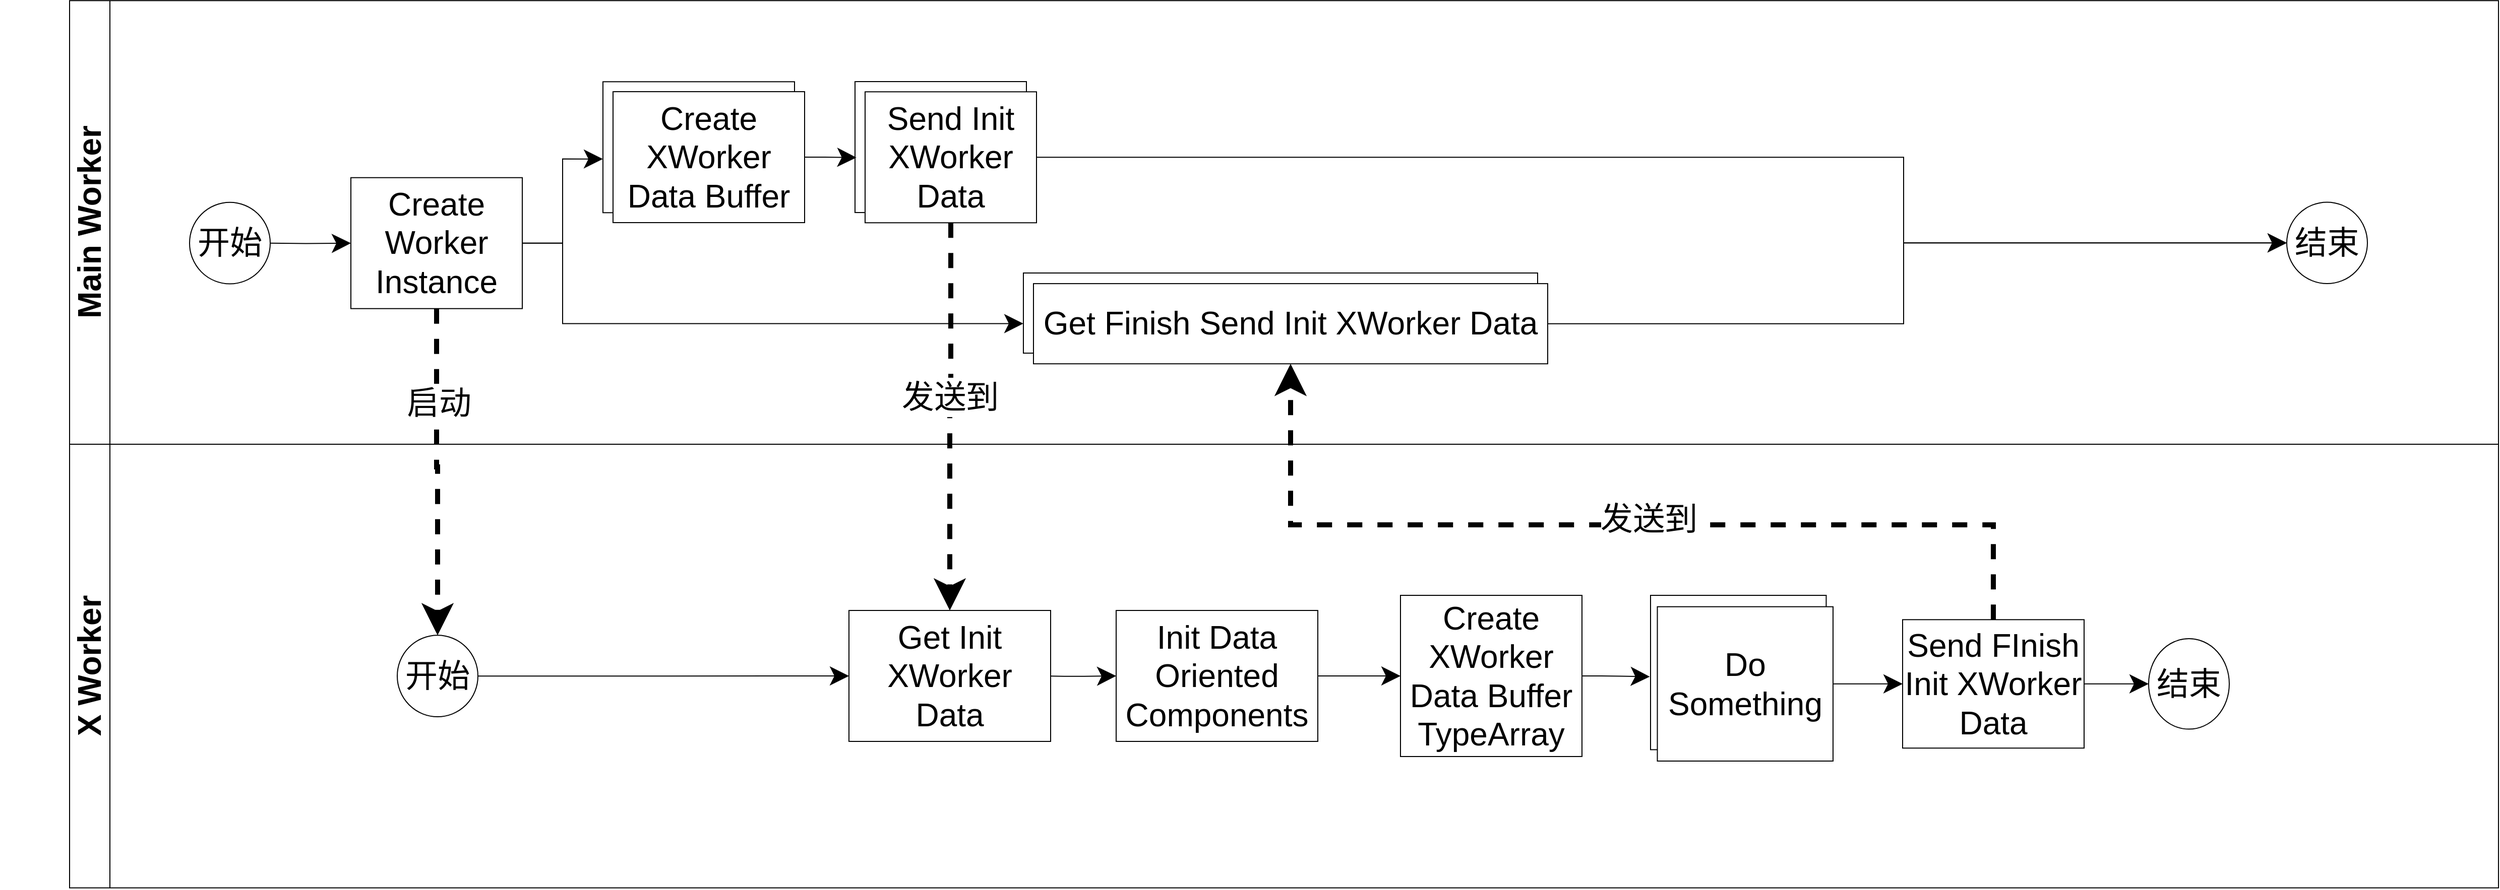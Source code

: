 <mxfile version="14.6.13" type="device"><diagram id="4Sv4jjZ285mxzDoWHh3E" name="第 1 页"><mxGraphModel dx="2719" dy="2513" grid="1" gridSize="10" guides="1" tooltips="1" connect="1" arrows="1" fold="1" page="1" pageScale="1" pageWidth="827" pageHeight="1169" math="0" shadow="0"><root><mxCell id="0"/><mxCell id="1" parent="0"/><mxCell id="YmG36-fwCjceVC0p993v-2" value="&lt;font style=&quot;font-size: 32px&quot;&gt;Main Worker&lt;/font&gt;" style="swimlane;html=1;childLayout=stackLayout;resizeParent=1;resizeParentMax=0;horizontal=0;startSize=40;horizontalStack=0;fontSize=22;" parent="1" vertex="1"><mxGeometry x="-639" y="-590.42" width="2409" height="440.42" as="geometry"><mxRectangle x="120" y="120" width="30" height="50" as="alternateBounds"/></mxGeometry></mxCell><mxCell id="YmG36-fwCjceVC0p993v-3" style="edgeStyle=orthogonalEdgeStyle;rounded=0;orthogonalLoop=1;jettySize=auto;html=1;endArrow=classic;endFill=1;fontSize=22;" parent="1" edge="1"><mxGeometry relative="1" as="geometry"><mxPoint x="-700.0" y="-400.63" as="sourcePoint"/><mxPoint x="-699.966" y="-400.63" as="targetPoint"/></mxGeometry></mxCell><mxCell id="YmG36-fwCjceVC0p993v-4" value="开始" style="ellipse;whiteSpace=wrap;html=1;fontSize=32;" parent="1" vertex="1"><mxGeometry x="-520" y="-390.07" width="80" height="80.83" as="geometry"/></mxCell><mxCell id="YmG36-fwCjceVC0p993v-5" value="" style="edgeStyle=orthogonalEdgeStyle;rounded=0;orthogonalLoop=1;jettySize=auto;html=1;fontSize=32;endSize=16;startSize=16;" parent="1" target="YmG36-fwCjceVC0p993v-11" edge="1"><mxGeometry relative="1" as="geometry"><mxPoint x="-440.0" y="-349.66" as="sourcePoint"/></mxGeometry></mxCell><mxCell id="YmG36-fwCjceVC0p993v-6" value="" style="edgeStyle=orthogonalEdgeStyle;rounded=0;orthogonalLoop=1;jettySize=auto;html=1;fontSize=32;endSize=16;startSize=16;entryX=0;entryY=0.59;entryDx=0;entryDy=0;entryPerimeter=0;" parent="1" source="YmG36-fwCjceVC0p993v-11" target="YmG36-fwCjceVC0p993v-14" edge="1"><mxGeometry relative="1" as="geometry"><Array as="points"><mxPoint x="-150" y="-350"/><mxPoint x="-150" y="-433"/></Array></mxGeometry></mxCell><mxCell id="YmG36-fwCjceVC0p993v-7" style="edgeStyle=orthogonalEdgeStyle;rounded=0;orthogonalLoop=1;jettySize=auto;html=1;startSize=16;endSize=16;entryX=0;entryY=0.631;entryDx=0;entryDy=0;entryPerimeter=0;" parent="1" source="YmG36-fwCjceVC0p993v-11" target="YmG36-fwCjceVC0p993v-64" edge="1"><mxGeometry relative="1" as="geometry"><mxPoint x="300" y="-270" as="targetPoint"/><Array as="points"><mxPoint x="-150" y="-350"/><mxPoint x="-150" y="-270"/></Array></mxGeometry></mxCell><mxCell id="YmG36-fwCjceVC0p993v-70" style="edgeStyle=orthogonalEdgeStyle;rounded=0;orthogonalLoop=1;jettySize=auto;html=1;startSize=16;endSize=16;dashed=1;strokeWidth=5;" parent="1" source="YmG36-fwCjceVC0p993v-11" target="YmG36-fwCjceVC0p993v-56" edge="1"><mxGeometry relative="1" as="geometry"/></mxCell><mxCell id="rQ2SyjoLe0RyC_Cid3aP-1" value="&lt;font style=&quot;font-size: 32px&quot;&gt;启动&lt;/font&gt;" style="edgeLabel;html=1;align=center;verticalAlign=middle;resizable=0;points=[];" parent="YmG36-fwCjceVC0p993v-70" vertex="1" connectable="0"><mxGeometry x="-0.429" y="2" relative="1" as="geometry"><mxPoint as="offset"/></mxGeometry></mxCell><mxCell id="YmG36-fwCjceVC0p993v-11" value="Create Worker Instance" style="whiteSpace=wrap;html=1;fontSize=32;" parent="1" vertex="1"><mxGeometry x="-360" y="-414.65" width="170" height="130" as="geometry"/></mxCell><mxCell id="YmG36-fwCjceVC0p993v-15" value="&lt;font style=&quot;font-size: 32px&quot;&gt;X Worker&lt;/font&gt;" style="swimlane;html=1;childLayout=stackLayout;resizeParent=1;resizeParentMax=0;horizontal=0;startSize=40;horizontalStack=0;fontSize=22;" parent="1" vertex="1"><mxGeometry x="-639" y="-150" width="2409" height="440.42" as="geometry"><mxRectangle x="120" y="120" width="30" height="50" as="alternateBounds"/></mxGeometry></mxCell><mxCell id="YmG36-fwCjceVC0p993v-17" style="edgeStyle=orthogonalEdgeStyle;rounded=0;orthogonalLoop=1;jettySize=auto;html=1;entryX=0;entryY=0.5;entryDx=0;entryDy=0;startSize=16;endSize=16;exitX=1;exitY=0.5;exitDx=0;exitDy=0;" parent="1" source="YmG36-fwCjceVC0p993v-18" target="YmG36-fwCjceVC0p993v-31" edge="1"><mxGeometry relative="1" as="geometry"><Array as="points"><mxPoint x="1180" y="-270"/><mxPoint x="1180" y="-350"/></Array></mxGeometry></mxCell><mxCell id="YmG36-fwCjceVC0p993v-22" style="edgeStyle=orthogonalEdgeStyle;rounded=0;orthogonalLoop=1;jettySize=auto;html=1;entryX=0.5;entryY=0;entryDx=0;entryDy=0;startSize=16;endSize=16;jumpStyle=none;dashed=1;strokeWidth=5;" parent="1" source="YmG36-fwCjceVC0p993v-23" target="YmG36-fwCjceVC0p993v-57" edge="1"><mxGeometry relative="1" as="geometry"><mxPoint x="476" y="-91.86" as="targetPoint"/><Array as="points"><mxPoint x="235" y="-210"/><mxPoint x="234" y="-72"/></Array></mxGeometry></mxCell><mxCell id="rQ2SyjoLe0RyC_Cid3aP-2" value="&lt;font style=&quot;font-size: 32px&quot;&gt;发送到&lt;/font&gt;" style="edgeLabel;html=1;align=center;verticalAlign=middle;resizable=0;points=[];" parent="YmG36-fwCjceVC0p993v-22" vertex="1" connectable="0"><mxGeometry x="-0.095" relative="1" as="geometry"><mxPoint y="-1" as="offset"/></mxGeometry></mxCell><mxCell id="YmG36-fwCjceVC0p993v-24" style="edgeStyle=orthogonalEdgeStyle;rounded=0;orthogonalLoop=1;jettySize=auto;html=1;entryX=0;entryY=0.5;entryDx=0;entryDy=0;startSize=16;endSize=16;exitX=1;exitY=0.5;exitDx=0;exitDy=0;" parent="1" source="YmG36-fwCjceVC0p993v-23" target="YmG36-fwCjceVC0p993v-31" edge="1"><mxGeometry relative="1" as="geometry"><Array as="points"><mxPoint x="1180" y="-435"/><mxPoint x="1180" y="-350"/></Array><mxPoint x="810" y="-494.833" as="sourcePoint"/></mxGeometry></mxCell><mxCell id="YmG36-fwCjceVC0p993v-31" value="结束" style="ellipse;whiteSpace=wrap;html=1;fontSize=32;" parent="1" vertex="1"><mxGeometry x="1560" y="-390.27" width="80" height="80.83" as="geometry"/></mxCell><mxCell id="YmG36-fwCjceVC0p993v-32" style="edgeStyle=orthogonalEdgeStyle;rounded=0;orthogonalLoop=1;jettySize=auto;html=1;endArrow=classic;endFill=1;fontSize=22;" parent="1" edge="1"><mxGeometry relative="1" as="geometry"><mxPoint x="-690.0" y="-45.62" as="sourcePoint"/><mxPoint x="-689.966" y="-45.62" as="targetPoint"/></mxGeometry></mxCell><mxCell id="YmG36-fwCjceVC0p993v-33" style="edgeStyle=orthogonalEdgeStyle;rounded=1;jumpStyle=none;orthogonalLoop=1;jettySize=auto;html=1;entryX=0;entryY=0.5;entryDx=0;entryDy=0;startSize=16;endSize=16;strokeWidth=1;" parent="1" target="YmG36-fwCjceVC0p993v-35" edge="1"><mxGeometry relative="1" as="geometry"><mxPoint x="325" y="80.0" as="sourcePoint"/></mxGeometry></mxCell><mxCell id="YmG36-fwCjceVC0p993v-34" value="" style="edgeStyle=orthogonalEdgeStyle;rounded=1;jumpStyle=none;orthogonalLoop=1;jettySize=auto;html=1;startSize=16;endSize=16;strokeWidth=1;" parent="1" source="YmG36-fwCjceVC0p993v-35" target="YmG36-fwCjceVC0p993v-37" edge="1"><mxGeometry relative="1" as="geometry"/></mxCell><mxCell id="YmG36-fwCjceVC0p993v-35" value="Init Data Oriented Components" style="whiteSpace=wrap;html=1;fontSize=32;" parent="1" vertex="1"><mxGeometry x="399" y="15" width="200" height="130" as="geometry"/></mxCell><mxCell id="YmG36-fwCjceVC0p993v-36" value="" style="edgeStyle=orthogonalEdgeStyle;rounded=1;jumpStyle=none;orthogonalLoop=1;jettySize=auto;html=1;startSize=16;endSize=16;strokeWidth=1;entryX=-0.004;entryY=0.527;entryDx=0;entryDy=0;entryPerimeter=0;" parent="1" source="YmG36-fwCjceVC0p993v-37" target="YmG36-fwCjceVC0p993v-68" edge="1"><mxGeometry relative="1" as="geometry"/></mxCell><mxCell id="YmG36-fwCjceVC0p993v-37" value="Create XWorker Data Buffer TypeArray" style="whiteSpace=wrap;html=1;fontSize=32;" parent="1" vertex="1"><mxGeometry x="681" width="180" height="160" as="geometry"/></mxCell><mxCell id="YmG36-fwCjceVC0p993v-42" style="edgeStyle=orthogonalEdgeStyle;rounded=0;jumpStyle=none;orthogonalLoop=1;jettySize=auto;html=1;startSize=16;endSize=16;strokeWidth=1;" parent="1" source="YmG36-fwCjceVC0p993v-44" target="YmG36-fwCjceVC0p993v-45" edge="1"><mxGeometry relative="1" as="geometry"/></mxCell><mxCell id="YmG36-fwCjceVC0p993v-43" style="edgeStyle=orthogonalEdgeStyle;rounded=0;jumpStyle=arc;orthogonalLoop=1;jettySize=auto;html=1;startSize=16;endSize=16;strokeWidth=5;dashed=1;exitX=0.5;exitY=0;exitDx=0;exitDy=0;entryX=0.5;entryY=1;entryDx=0;entryDy=0;" parent="1" source="YmG36-fwCjceVC0p993v-44" target="YmG36-fwCjceVC0p993v-18" edge="1"><mxGeometry relative="1" as="geometry"><mxPoint x="180" y="-310" as="targetPoint"/><Array as="points"><mxPoint x="1269" y="-70"/><mxPoint x="572" y="-70"/></Array></mxGeometry></mxCell><mxCell id="rQ2SyjoLe0RyC_Cid3aP-3" value="&lt;font style=&quot;font-size: 32px&quot;&gt;发送到&lt;/font&gt;" style="edgeLabel;html=1;align=center;verticalAlign=middle;resizable=0;points=[];" parent="YmG36-fwCjceVC0p993v-43" vertex="1" connectable="0"><mxGeometry x="-0.082" y="-9" relative="1" as="geometry"><mxPoint y="3" as="offset"/></mxGeometry></mxCell><mxCell id="YmG36-fwCjceVC0p993v-44" value="Send FInish Init XWorker Data" style="whiteSpace=wrap;html=1;fontSize=32;" parent="1" vertex="1"><mxGeometry x="1179" y="24.14" width="180" height="127.5" as="geometry"/></mxCell><mxCell id="YmG36-fwCjceVC0p993v-45" value="结束" style="ellipse;whiteSpace=wrap;html=1;fontSize=32;" parent="1" vertex="1"><mxGeometry x="1423" y="42.99" width="80" height="89.81" as="geometry"/></mxCell><mxCell id="YmG36-fwCjceVC0p993v-55" style="edgeStyle=orthogonalEdgeStyle;rounded=1;jumpStyle=none;orthogonalLoop=1;jettySize=auto;html=1;startSize=16;endSize=16;strokeWidth=1;" parent="1" source="YmG36-fwCjceVC0p993v-56" target="YmG36-fwCjceVC0p993v-57" edge="1"><mxGeometry relative="1" as="geometry"/></mxCell><mxCell id="YmG36-fwCjceVC0p993v-56" value="开始" style="ellipse;whiteSpace=wrap;html=1;fontSize=32;" parent="1" vertex="1"><mxGeometry x="-314" y="39.67" width="80" height="80.83" as="geometry"/></mxCell><mxCell id="YmG36-fwCjceVC0p993v-57" value="Get Init XWorker Data" style="whiteSpace=wrap;html=1;fontSize=32;" parent="1" vertex="1"><mxGeometry x="134" y="15" width="200" height="130" as="geometry"/></mxCell><mxCell id="YmG36-fwCjceVC0p993v-63" value="" style="group" parent="1" vertex="1" connectable="0"><mxGeometry x="140" y="-510" width="180" height="140.14" as="geometry"/></mxCell><mxCell id="YmG36-fwCjceVC0p993v-62" value="" style="whiteSpace=wrap;html=1;fontSize=32;" parent="YmG36-fwCjceVC0p993v-63" vertex="1"><mxGeometry width="170" height="130" as="geometry"/></mxCell><mxCell id="YmG36-fwCjceVC0p993v-23" value="Send Init XWorker Data" style="whiteSpace=wrap;html=1;fontSize=32;" parent="YmG36-fwCjceVC0p993v-63" vertex="1"><mxGeometry x="10" y="10.14" width="170" height="130" as="geometry"/></mxCell><mxCell id="YmG36-fwCjceVC0p993v-65" value="" style="group" parent="1" vertex="1" connectable="0"><mxGeometry x="307" y="-320" width="520" height="90.14" as="geometry"/></mxCell><mxCell id="YmG36-fwCjceVC0p993v-64" value="" style="whiteSpace=wrap;html=1;fontSize=32;" parent="YmG36-fwCjceVC0p993v-65" vertex="1"><mxGeometry width="510" height="79.58" as="geometry"/></mxCell><mxCell id="YmG36-fwCjceVC0p993v-18" value="Get Finish Send Init XWorker Data" style="whiteSpace=wrap;html=1;fontSize=32;" parent="YmG36-fwCjceVC0p993v-65" vertex="1"><mxGeometry x="10" y="10.56" width="510" height="79.58" as="geometry"/></mxCell><mxCell id="YmG36-fwCjceVC0p993v-66" value="" style="group" parent="1" vertex="1" connectable="0"><mxGeometry x="-110" y="-509.86" width="200" height="139.86" as="geometry"/></mxCell><mxCell id="YmG36-fwCjceVC0p993v-14" value="" style="whiteSpace=wrap;html=1;fontSize=32;" parent="YmG36-fwCjceVC0p993v-66" vertex="1"><mxGeometry width="190" height="130" as="geometry"/></mxCell><mxCell id="YmG36-fwCjceVC0p993v-61" value="Create XWorker Data Buffer" style="whiteSpace=wrap;html=1;fontSize=32;" parent="YmG36-fwCjceVC0p993v-66" vertex="1"><mxGeometry x="10" y="9.86" width="190" height="130" as="geometry"/></mxCell><mxCell id="YmG36-fwCjceVC0p993v-67" style="edgeStyle=orthogonalEdgeStyle;rounded=0;orthogonalLoop=1;jettySize=auto;html=1;entryX=0.008;entryY=0.58;entryDx=0;entryDy=0;endSize=16;startSize=16;entryPerimeter=0;" parent="1" source="YmG36-fwCjceVC0p993v-61" target="YmG36-fwCjceVC0p993v-62" edge="1"><mxGeometry relative="1" as="geometry"/></mxCell><mxCell id="YmG36-fwCjceVC0p993v-69" value="" style="group" parent="1" vertex="1" connectable="0"><mxGeometry x="929" width="181" height="164.5" as="geometry"/></mxCell><mxCell id="YmG36-fwCjceVC0p993v-68" value="" style="whiteSpace=wrap;html=1;fontSize=32;" parent="YmG36-fwCjceVC0p993v-69" vertex="1"><mxGeometry width="174.225" height="153.211" as="geometry"/></mxCell><mxCell id="YmG36-fwCjceVC0p993v-39" value="Do Something&lt;br&gt;" style="whiteSpace=wrap;html=1;fontSize=32;" parent="YmG36-fwCjceVC0p993v-69" vertex="1"><mxGeometry x="6.775" y="11.289" width="174.225" height="153.211" as="geometry"/></mxCell><mxCell id="YmG36-fwCjceVC0p993v-71" style="edgeStyle=orthogonalEdgeStyle;rounded=0;orthogonalLoop=1;jettySize=auto;html=1;entryX=0;entryY=0.5;entryDx=0;entryDy=0;startSize=16;endSize=16;strokeWidth=1;" parent="1" source="YmG36-fwCjceVC0p993v-39" target="YmG36-fwCjceVC0p993v-44" edge="1"><mxGeometry relative="1" as="geometry"/></mxCell></root></mxGraphModel></diagram></mxfile>